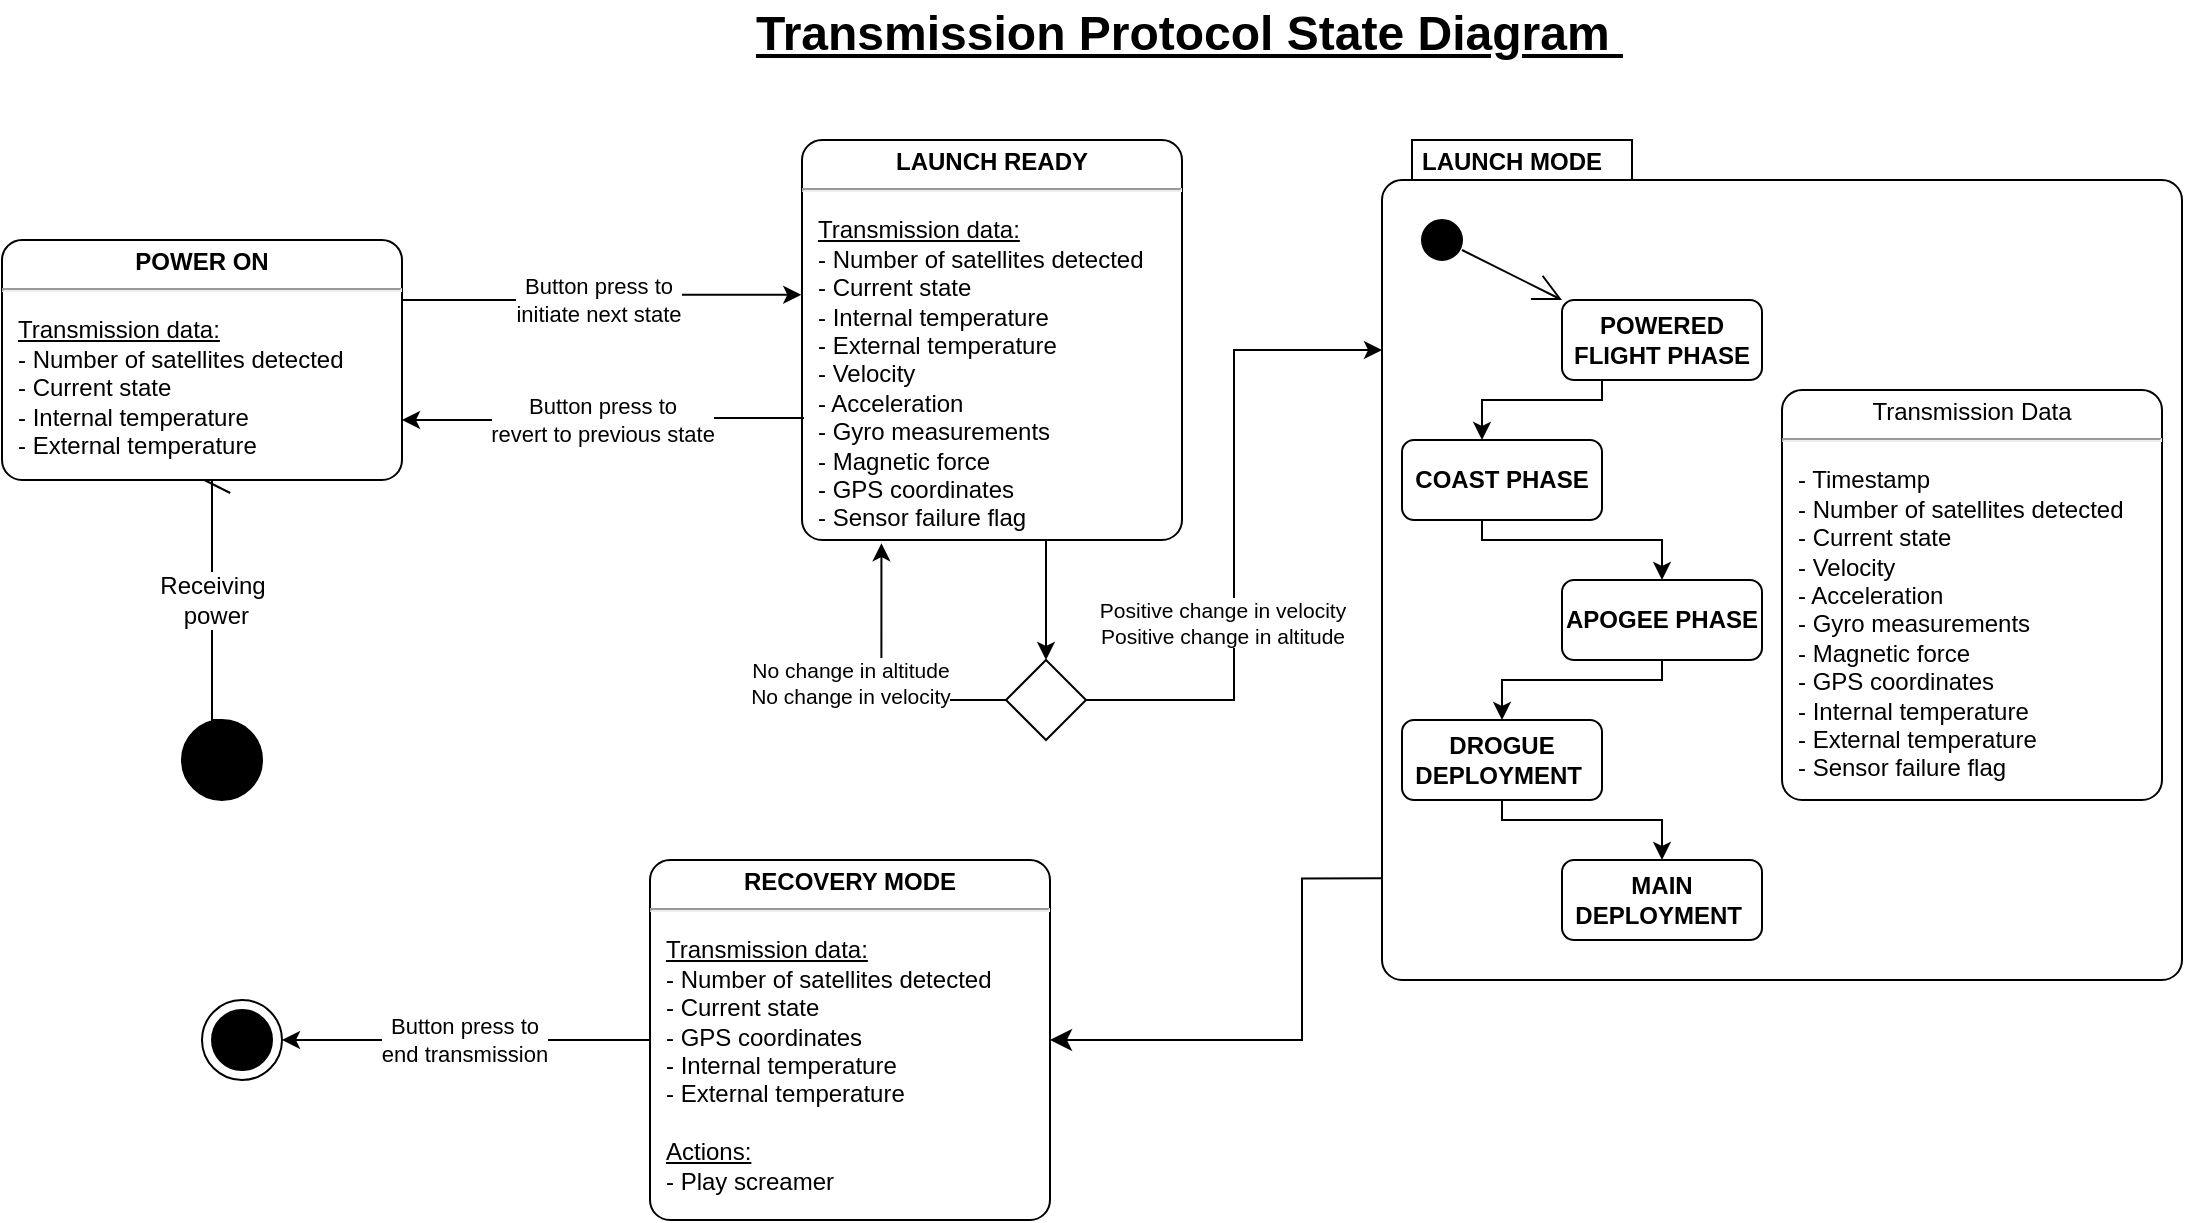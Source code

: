 <mxfile version="22.1.21" type="device">
  <diagram name="CARM state diagram" id="pw5OKiEH366dZnfy1Ik5">
    <mxGraphModel dx="1235" dy="655" grid="1" gridSize="10" guides="1" tooltips="1" connect="1" arrows="1" fold="1" page="1" pageScale="1" pageWidth="850" pageHeight="1100" math="0" shadow="0">
      <root>
        <mxCell id="wuH4Zu86SxaXAd_5PtIq-0" />
        <mxCell id="wuH4Zu86SxaXAd_5PtIq-1" parent="wuH4Zu86SxaXAd_5PtIq-0" />
        <mxCell id="wuH4Zu86SxaXAd_5PtIq-2" value="" style="shape=ellipse;html=1;fillColor=#000000;fontSize=18;fontColor=#000000;strokeColor=#000000;" parent="wuH4Zu86SxaXAd_5PtIq-1" vertex="1">
          <mxGeometry x="140" y="400" width="40" height="40" as="geometry" />
        </mxCell>
        <mxCell id="wuH4Zu86SxaXAd_5PtIq-3" value="" style="shape=mxgraph.sysml.actFinal;html=1;verticalLabelPosition=bottom;labelBackgroundColor=#ffffff;verticalAlign=top;fontColor=#000000;fillColor=#FFFFFF;strokeColor=#000000;" parent="wuH4Zu86SxaXAd_5PtIq-1" vertex="1">
          <mxGeometry x="150" y="540" width="40" height="40" as="geometry" />
        </mxCell>
        <mxCell id="_izyGURYxtRqP74nNibb-6" style="edgeStyle=orthogonalEdgeStyle;rounded=0;orthogonalLoop=1;jettySize=auto;html=1;entryX=-0.002;entryY=0.387;entryDx=0;entryDy=0;entryPerimeter=0;exitX=1;exitY=0.25;exitDx=0;exitDy=0;exitPerimeter=0;" parent="wuH4Zu86SxaXAd_5PtIq-1" source="iHzWZplmQ0m5VMdAqqLW-0" target="_izyGURYxtRqP74nNibb-8" edge="1">
          <mxGeometry relative="1" as="geometry">
            <mxPoint x="757.6" y="156.18" as="targetPoint" />
            <mxPoint x="-10" y="409.5" as="sourcePoint" />
          </mxGeometry>
        </mxCell>
        <mxCell id="_izyGURYxtRqP74nNibb-7" value="Button press to&lt;br&gt;initiate next state" style="edgeLabel;html=1;align=center;verticalAlign=middle;resizable=0;points=[];" parent="_izyGURYxtRqP74nNibb-6" vertex="1" connectable="0">
          <mxGeometry x="-0.03" relative="1" as="geometry">
            <mxPoint as="offset" />
          </mxGeometry>
        </mxCell>
        <mxCell id="wuH4Zu86SxaXAd_5PtIq-8" value="LAUNCH MODE" style="shape=mxgraph.sysml.compState;align=left;verticalAlign=top;spacingTop=-3;spacingLeft=18;strokeWidth=1;recursiveResize=0;fontColor=#000000;strokeColor=#000000;fillColor=#FFFFFF;fontStyle=1" parent="wuH4Zu86SxaXAd_5PtIq-1" vertex="1">
          <mxGeometry x="740" y="110" width="400" height="420" as="geometry" />
        </mxCell>
        <mxCell id="wuH4Zu86SxaXAd_5PtIq-9" value="" style="shape=ellipse;html=1;fillColor=#000000;verticalLabelPosition=bottom;labelBackgroundColor=#ffffff;verticalAlign=top;fontColor=#000000;strokeColor=#000000;" parent="wuH4Zu86SxaXAd_5PtIq-8" vertex="1">
          <mxGeometry x="20" y="40" width="20" height="20" as="geometry" />
        </mxCell>
        <mxCell id="_izyGURYxtRqP74nNibb-16" value="&lt;p style=&quot;margin: 0px ; margin-top: 4px ; text-align: center&quot;&gt;Transmission Data&lt;/p&gt;&lt;hr&gt;&lt;p&gt;&lt;/p&gt;&lt;p style=&quot;margin: 0px ; margin-left: 8px ; text-align: left&quot;&gt;&lt;span style=&quot;background-color: initial;&quot;&gt;- Timestamp&lt;/span&gt;&lt;/p&gt;&lt;p style=&quot;margin: 0px ; margin-left: 8px ; text-align: left&quot;&gt;&lt;span style=&quot;background-color: initial;&quot;&gt;-&amp;nbsp;&lt;/span&gt;&lt;span style=&quot;background-color: initial;&quot;&gt;Number of satellites detected&amp;nbsp;&lt;/span&gt;&lt;/p&gt;&lt;p style=&quot;border-color: var(--border-color); margin: 0px 0px 0px 8px; text-align: left;&quot;&gt;- Current state&lt;/p&gt;&lt;p style=&quot;border-color: var(--border-color); margin: 0px 0px 0px 8px; text-align: left;&quot;&gt;- Velocity&lt;/p&gt;&lt;p style=&quot;border-color: var(--border-color); margin: 0px 0px 0px 8px; text-align: left;&quot;&gt;- Acceleration&lt;/p&gt;&lt;p style=&quot;border-color: var(--border-color); margin: 0px 0px 0px 8px; text-align: left;&quot;&gt;- Gyro measurements&lt;/p&gt;&lt;p style=&quot;border-color: var(--border-color); margin: 0px 0px 0px 8px; text-align: left;&quot;&gt;- Magnetic force&lt;/p&gt;&lt;p style=&quot;border-color: var(--border-color); margin: 0px 0px 0px 8px; text-align: left;&quot;&gt;- GPS coordinates&lt;/p&gt;&lt;p style=&quot;margin: 0px ; margin-left: 8px ; text-align: left&quot;&gt;- Internal temperature&lt;/p&gt;&lt;p style=&quot;margin: 0px ; margin-left: 8px ; text-align: left&quot;&gt;- External temperature&lt;/p&gt;&lt;p style=&quot;margin: 0px ; margin-left: 8px ; text-align: left&quot;&gt;- Sensor failure flag&lt;/p&gt;" style="shape=mxgraph.sysml.simpleState;html=1;overflow=fill;whiteSpace=wrap;align=center;fontColor=#000000;fillColor=#FFFFFF;strokeColor=#000000;" parent="wuH4Zu86SxaXAd_5PtIq-8" vertex="1">
          <mxGeometry x="200" y="125" width="190" height="205" as="geometry" />
        </mxCell>
        <mxCell id="wuH4Zu86SxaXAd_5PtIq-12" value="" style="strokeColor=#000000;fillColor=inherit;gradientColor=inherit;edgeStyle=none;html=1;endArrow=open;endSize=12;fontColor=#000000;entryX=0;entryY=0;entryDx=0;entryDy=0;" parent="wuH4Zu86SxaXAd_5PtIq-8" source="wuH4Zu86SxaXAd_5PtIq-9" target="_izyGURYxtRqP74nNibb-18" edge="1">
          <mxGeometry relative="1" as="geometry">
            <mxPoint x="80" y="70" as="targetPoint" />
          </mxGeometry>
        </mxCell>
        <mxCell id="_izyGURYxtRqP74nNibb-27" value="" style="edgeStyle=orthogonalEdgeStyle;rounded=0;orthogonalLoop=1;jettySize=auto;html=1;" parent="wuH4Zu86SxaXAd_5PtIq-8" source="_izyGURYxtRqP74nNibb-18" target="_izyGURYxtRqP74nNibb-26" edge="1">
          <mxGeometry relative="1" as="geometry">
            <Array as="points">
              <mxPoint x="110" y="130" />
              <mxPoint x="50" y="130" />
            </Array>
          </mxGeometry>
        </mxCell>
        <mxCell id="_izyGURYxtRqP74nNibb-18" value="&lt;b&gt;POWERED FLIGHT PHASE&lt;/b&gt;" style="shape=rect;rounded=1;html=1;whiteSpace=wrap;align=center;fontColor=#000000;fillColor=#ffffff;strokeColor=#000000;" parent="wuH4Zu86SxaXAd_5PtIq-8" vertex="1">
          <mxGeometry x="90" y="80" width="100" height="40" as="geometry" />
        </mxCell>
        <mxCell id="_izyGURYxtRqP74nNibb-29" value="" style="edgeStyle=orthogonalEdgeStyle;rounded=0;orthogonalLoop=1;jettySize=auto;html=1;" parent="wuH4Zu86SxaXAd_5PtIq-8" source="_izyGURYxtRqP74nNibb-26" target="_izyGURYxtRqP74nNibb-28" edge="1">
          <mxGeometry relative="1" as="geometry">
            <Array as="points">
              <mxPoint x="50" y="200" />
              <mxPoint x="140" y="200" />
            </Array>
          </mxGeometry>
        </mxCell>
        <mxCell id="_izyGURYxtRqP74nNibb-26" value="&lt;b&gt;COAST PHASE&lt;/b&gt;" style="shape=rect;rounded=1;html=1;whiteSpace=wrap;align=center;fontColor=#000000;fillColor=#ffffff;strokeColor=#000000;" parent="wuH4Zu86SxaXAd_5PtIq-8" vertex="1">
          <mxGeometry x="10" y="150" width="100" height="40" as="geometry" />
        </mxCell>
        <mxCell id="_izyGURYxtRqP74nNibb-31" value="" style="edgeStyle=orthogonalEdgeStyle;rounded=0;orthogonalLoop=1;jettySize=auto;html=1;" parent="wuH4Zu86SxaXAd_5PtIq-8" source="_izyGURYxtRqP74nNibb-28" target="_izyGURYxtRqP74nNibb-30" edge="1">
          <mxGeometry relative="1" as="geometry">
            <Array as="points">
              <mxPoint x="140" y="270" />
              <mxPoint x="60" y="270" />
            </Array>
          </mxGeometry>
        </mxCell>
        <mxCell id="_izyGURYxtRqP74nNibb-28" value="&lt;b&gt;APOGEE PHASE&lt;/b&gt;" style="shape=rect;rounded=1;html=1;whiteSpace=wrap;align=center;fontColor=#000000;fillColor=#ffffff;strokeColor=#000000;" parent="wuH4Zu86SxaXAd_5PtIq-8" vertex="1">
          <mxGeometry x="90" y="220" width="100" height="40" as="geometry" />
        </mxCell>
        <mxCell id="_izyGURYxtRqP74nNibb-33" value="" style="edgeStyle=orthogonalEdgeStyle;rounded=0;orthogonalLoop=1;jettySize=auto;html=1;" parent="wuH4Zu86SxaXAd_5PtIq-8" source="_izyGURYxtRqP74nNibb-30" target="_izyGURYxtRqP74nNibb-32" edge="1">
          <mxGeometry relative="1" as="geometry">
            <Array as="points">
              <mxPoint x="60" y="340" />
              <mxPoint x="140" y="340" />
            </Array>
          </mxGeometry>
        </mxCell>
        <mxCell id="_izyGURYxtRqP74nNibb-30" value="&lt;b&gt;DROGUE DEPLOYMENT&amp;nbsp;&lt;/b&gt;" style="shape=rect;rounded=1;html=1;whiteSpace=wrap;align=center;fontColor=#000000;fillColor=#ffffff;strokeColor=#000000;" parent="wuH4Zu86SxaXAd_5PtIq-8" vertex="1">
          <mxGeometry x="10" y="290" width="100" height="40" as="geometry" />
        </mxCell>
        <mxCell id="_izyGURYxtRqP74nNibb-32" value="&lt;b&gt;MAIN DEPLOYMENT&amp;nbsp;&lt;/b&gt;" style="shape=rect;rounded=1;html=1;whiteSpace=wrap;align=center;fontColor=#000000;fillColor=#ffffff;strokeColor=#000000;" parent="wuH4Zu86SxaXAd_5PtIq-8" vertex="1">
          <mxGeometry x="90" y="360" width="100" height="40" as="geometry" />
        </mxCell>
        <mxCell id="wuH4Zu86SxaXAd_5PtIq-23" value="&lt;font style=&quot;font-size: 24px;&quot;&gt;Transmission Protocol State Diagram&amp;nbsp;&lt;/font&gt;" style="text;html=1;resizable=0;points=[];autosize=1;align=left;verticalAlign=top;spacingTop=-4;fontColor=#000000;fontSize=24;fontStyle=5" parent="wuH4Zu86SxaXAd_5PtIq-1" vertex="1">
          <mxGeometry x="425" y="40" width="460" height="40" as="geometry" />
        </mxCell>
        <mxCell id="_izyGURYxtRqP74nNibb-0" style="edgeStyle=orthogonalEdgeStyle;rounded=0;orthogonalLoop=1;jettySize=auto;html=1;exitX=0.5;exitY=1;exitDx=0;exitDy=0;exitPerimeter=0;" parent="wuH4Zu86SxaXAd_5PtIq-1" source="wuH4Zu86SxaXAd_5PtIq-3" target="wuH4Zu86SxaXAd_5PtIq-3" edge="1">
          <mxGeometry relative="1" as="geometry" />
        </mxCell>
        <mxCell id="_izyGURYxtRqP74nNibb-3" value="" style="edgeStyle=elbowEdgeStyle;html=1;elbow=horizontal;align=right;verticalAlign=bottom;rounded=0;labelBackgroundColor=none;endArrow=open;endSize=12;fontColor=#000000;strokeColor=#000000;entryX=0.5;entryY=1;entryDx=0;entryDy=0;entryPerimeter=0;exitX=0.5;exitY=0;exitDx=0;exitDy=0;" parent="wuH4Zu86SxaXAd_5PtIq-1" source="wuH4Zu86SxaXAd_5PtIq-2" target="iHzWZplmQ0m5VMdAqqLW-0" edge="1">
          <mxGeometry relative="1" as="geometry">
            <mxPoint x="210" y="420" as="sourcePoint" />
            <mxPoint x="200.0" y="160" as="targetPoint" />
            <Array as="points" />
          </mxGeometry>
        </mxCell>
        <mxCell id="_izyGURYxtRqP74nNibb-4" value="Receiving&lt;br&gt;&amp;nbsp;power" style="text;html=1;resizable=0;points=[];align=center;verticalAlign=middle;labelBackgroundColor=#ffffff;fontColor=#000000;" parent="_izyGURYxtRqP74nNibb-3" vertex="1" connectable="0">
          <mxGeometry y="-9" relative="1" as="geometry">
            <mxPoint x="-9" as="offset" />
          </mxGeometry>
        </mxCell>
        <mxCell id="_izyGURYxtRqP74nNibb-10" style="edgeStyle=orthogonalEdgeStyle;rounded=0;orthogonalLoop=1;jettySize=auto;html=1;exitX=0.75;exitY=1;exitDx=0;exitDy=0;exitPerimeter=0;entryX=0.5;entryY=0;entryDx=0;entryDy=0;" parent="wuH4Zu86SxaXAd_5PtIq-1" source="_izyGURYxtRqP74nNibb-8" target="_izyGURYxtRqP74nNibb-9" edge="1">
          <mxGeometry relative="1" as="geometry">
            <mxPoint x="570" y="360" as="targetPoint" />
            <Array as="points">
              <mxPoint x="572" y="250" />
            </Array>
          </mxGeometry>
        </mxCell>
        <mxCell id="_izyGURYxtRqP74nNibb-8" value="&lt;p style=&quot;margin: 0px ; margin-top: 4px ; text-align: center&quot;&gt;&lt;b&gt;LAUNCH READY&lt;/b&gt;&lt;/p&gt;&lt;hr&gt;&lt;p&gt;&lt;/p&gt;&lt;p style=&quot;margin: 0px ; margin-left: 8px ; text-align: left&quot;&gt;&lt;u&gt;Transmission data:&lt;/u&gt;&lt;/p&gt;&lt;p style=&quot;border-color: var(--border-color); margin: 0px 0px 0px 8px; text-align: left;&quot;&gt;- Number of satellites detected&amp;nbsp;&lt;/p&gt;&lt;p style=&quot;border-color: var(--border-color); margin: 0px 0px 0px 8px; text-align: left;&quot;&gt;- Current state&lt;/p&gt;&lt;p style=&quot;margin: 0px ; margin-left: 8px ; text-align: left&quot;&gt;- Internal temperature&lt;/p&gt;&lt;p style=&quot;margin: 0px ; margin-left: 8px ; text-align: left&quot;&gt;- External temperature&lt;/p&gt;&lt;p style=&quot;margin: 0px ; margin-left: 8px ; text-align: left&quot;&gt;- Velocity&lt;/p&gt;&lt;p style=&quot;border-color: var(--border-color); margin: 0px 0px 0px 8px; text-align: left;&quot;&gt;- Acceleration&lt;/p&gt;&lt;p style=&quot;border-color: var(--border-color); margin: 0px 0px 0px 8px; text-align: left;&quot;&gt;- Gyro measurements&lt;/p&gt;&lt;p style=&quot;border-color: var(--border-color); margin: 0px 0px 0px 8px; text-align: left;&quot;&gt;- Magnetic force&lt;/p&gt;&lt;p style=&quot;border-color: var(--border-color); margin: 0px 0px 0px 8px; text-align: left;&quot;&gt;- GPS coordinates&lt;/p&gt;&lt;p style=&quot;border-color: var(--border-color); margin: 0px 0px 0px 8px; text-align: left;&quot;&gt;- Sensor failure flag&lt;/p&gt;" style="shape=mxgraph.sysml.simpleState;html=1;overflow=fill;whiteSpace=wrap;align=center;fontColor=#000000;fillColor=#FFFFFF;strokeColor=#000000;" parent="wuH4Zu86SxaXAd_5PtIq-1" vertex="1">
          <mxGeometry x="450" y="110" width="190" height="200" as="geometry" />
        </mxCell>
        <mxCell id="_izyGURYxtRqP74nNibb-12" style="edgeStyle=orthogonalEdgeStyle;rounded=0;orthogonalLoop=1;jettySize=auto;html=1;entryX=0;entryY=0;entryDx=0;entryDy=105;entryPerimeter=0;exitX=1;exitY=0.5;exitDx=0;exitDy=0;fontSize=10;" parent="wuH4Zu86SxaXAd_5PtIq-1" source="_izyGURYxtRqP74nNibb-9" target="wuH4Zu86SxaXAd_5PtIq-8" edge="1">
          <mxGeometry relative="1" as="geometry">
            <mxPoint x="850" y="180" as="targetPoint" />
            <mxPoint x="750" y="190" as="sourcePoint" />
          </mxGeometry>
        </mxCell>
        <mxCell id="_izyGURYxtRqP74nNibb-14" value="Positive change in velocity&lt;br style=&quot;font-size: 10.5px;&quot;&gt;Positive change in altitude" style="edgeLabel;html=1;align=center;verticalAlign=middle;resizable=0;points=[];fontSize=10.5;" parent="_izyGURYxtRqP74nNibb-12" vertex="1" connectable="0">
          <mxGeometry x="-0.102" y="1" relative="1" as="geometry">
            <mxPoint x="-5" y="32" as="offset" />
          </mxGeometry>
        </mxCell>
        <mxCell id="_izyGURYxtRqP74nNibb-9" value="" style="shape=rhombus;html=1;labelPosition=right;align=left;verticalAlign=middle;fontColor=#000000;strokeColor=#000000;fillColor=#FFFFFF;" parent="wuH4Zu86SxaXAd_5PtIq-1" vertex="1">
          <mxGeometry x="552" y="370" width="40" height="40" as="geometry" />
        </mxCell>
        <mxCell id="_izyGURYxtRqP74nNibb-11" style="edgeStyle=orthogonalEdgeStyle;rounded=0;orthogonalLoop=1;jettySize=auto;html=1;exitX=0;exitY=0.5;exitDx=0;exitDy=0;entryX=0.209;entryY=1.008;entryDx=0;entryDy=0;entryPerimeter=0;" parent="wuH4Zu86SxaXAd_5PtIq-1" source="_izyGURYxtRqP74nNibb-9" target="_izyGURYxtRqP74nNibb-8" edge="1">
          <mxGeometry relative="1" as="geometry">
            <mxPoint x="530" y="390" as="sourcePoint" />
            <mxPoint x="490" y="340" as="targetPoint" />
            <Array as="points">
              <mxPoint x="490" y="390" />
            </Array>
          </mxGeometry>
        </mxCell>
        <mxCell id="_izyGURYxtRqP74nNibb-13" value="No change in altitude&lt;br style=&quot;font-size: 10.5px;&quot;&gt;No change in velocity" style="edgeLabel;html=1;align=center;verticalAlign=middle;resizable=0;points=[];fontSize=10.5;" parent="_izyGURYxtRqP74nNibb-11" vertex="1" connectable="0">
          <mxGeometry x="0.114" y="2" relative="1" as="geometry">
            <mxPoint x="-14" y="7" as="offset" />
          </mxGeometry>
        </mxCell>
        <mxCell id="_izyGURYxtRqP74nNibb-50" value="" style="edgeStyle=segmentEdgeStyle;endArrow=classic;html=1;curved=0;rounded=0;endSize=8;startSize=8;sourcePerimeterSpacing=0;targetPerimeterSpacing=0;exitX=-0.001;exitY=0.879;exitDx=0;exitDy=0;exitPerimeter=0;entryX=1;entryY=0.5;entryDx=0;entryDy=0;entryPerimeter=0;" parent="wuH4Zu86SxaXAd_5PtIq-1" target="_izyGURYxtRqP74nNibb-51" edge="1">
          <mxGeometry width="100" relative="1" as="geometry">
            <mxPoint x="740.0" y="479.18" as="sourcePoint" />
            <mxPoint x="525.4" y="560" as="targetPoint" />
            <Array as="points">
              <mxPoint x="700" y="479" />
              <mxPoint x="700" y="560" />
            </Array>
          </mxGeometry>
        </mxCell>
        <mxCell id="_izyGURYxtRqP74nNibb-52" value="" style="edgeStyle=orthogonalEdgeStyle;rounded=0;orthogonalLoop=1;jettySize=auto;html=1;" parent="wuH4Zu86SxaXAd_5PtIq-1" source="_izyGURYxtRqP74nNibb-51" target="wuH4Zu86SxaXAd_5PtIq-3" edge="1">
          <mxGeometry relative="1" as="geometry" />
        </mxCell>
        <mxCell id="pV1_nWLc1XVgZGlxJOyn-1" value="Button press to &lt;br&gt;end transmission" style="edgeLabel;html=1;align=center;verticalAlign=middle;resizable=0;points=[];" vertex="1" connectable="0" parent="_izyGURYxtRqP74nNibb-52">
          <mxGeometry x="0.252" y="3" relative="1" as="geometry">
            <mxPoint x="22" y="-3" as="offset" />
          </mxGeometry>
        </mxCell>
        <mxCell id="_izyGURYxtRqP74nNibb-51" value="&lt;p style=&quot;margin: 0px ; margin-top: 4px ; text-align: center&quot;&gt;&lt;b&gt;RECOVERY MODE&lt;/b&gt;&lt;/p&gt;&lt;hr&gt;&lt;p&gt;&lt;/p&gt;&lt;p style=&quot;margin: 0px ; margin-left: 8px ; text-align: left&quot;&gt;&lt;u&gt;Transmission data:&lt;/u&gt;&lt;/p&gt;&lt;p style=&quot;border-color: var(--border-color); margin: 0px 0px 0px 8px; text-align: left;&quot;&gt;- Number of satellites detected&amp;nbsp;&lt;br style=&quot;border-color: var(--border-color);&quot;&gt;&lt;/p&gt;&lt;p style=&quot;border-color: var(--border-color); margin: 0px 0px 0px 8px; text-align: left;&quot;&gt;- Current state&lt;/p&gt;&lt;p style=&quot;border-color: var(--border-color); margin: 0px 0px 0px 8px; text-align: left;&quot;&gt;- GPS coordinates&lt;/p&gt;&lt;p style=&quot;border-color: var(--border-color); margin: 0px 0px 0px 8px; text-align: left;&quot;&gt;- Internal temperature&lt;/p&gt;&lt;p style=&quot;border-color: var(--border-color); margin: 0px 0px 0px 8px; text-align: left;&quot;&gt;- External temperature&lt;/p&gt;&lt;p style=&quot;border-color: var(--border-color); margin: 0px 0px 0px 8px; text-align: left;&quot;&gt;&lt;br&gt;&lt;/p&gt;&lt;p style=&quot;border-color: var(--border-color); margin: 0px 0px 0px 8px; text-align: left;&quot;&gt;&lt;u&gt;Actions:&lt;/u&gt;&lt;/p&gt;&lt;p style=&quot;border-color: var(--border-color); margin: 0px 0px 0px 8px; text-align: left;&quot;&gt;- Play screamer&lt;/p&gt;" style="shape=mxgraph.sysml.simpleState;html=1;overflow=fill;whiteSpace=wrap;align=center;fontColor=#000000;fillColor=#FFFFFF;strokeColor=#000000;" parent="wuH4Zu86SxaXAd_5PtIq-1" vertex="1">
          <mxGeometry x="374" y="470" width="200" height="180" as="geometry" />
        </mxCell>
        <mxCell id="iHzWZplmQ0m5VMdAqqLW-0" value="&lt;p style=&quot;margin: 0px ; margin-top: 4px ; text-align: center&quot;&gt;&lt;b&gt;POWER ON&lt;/b&gt;&lt;/p&gt;&lt;hr&gt;&lt;p&gt;&lt;/p&gt;&lt;p style=&quot;margin: 0px ; margin-left: 8px ; text-align: left&quot;&gt;&lt;u&gt;Transmission data:&lt;/u&gt;&lt;/p&gt;&lt;p style=&quot;border-color: var(--border-color); margin: 0px 0px 0px 8px; text-align: left;&quot;&gt;- Number of satellites detected&amp;nbsp;&lt;/p&gt;&lt;p style=&quot;border-color: var(--border-color); margin: 0px 0px 0px 8px; text-align: left;&quot;&gt;- Current state&lt;/p&gt;&lt;p style=&quot;margin: 0px ; margin-left: 8px ; text-align: left&quot;&gt;- Internal temperature&lt;/p&gt;&lt;p style=&quot;margin: 0px ; margin-left: 8px ; text-align: left&quot;&gt;- External temperature&lt;/p&gt;" style="shape=mxgraph.sysml.simpleState;html=1;overflow=fill;whiteSpace=wrap;align=center;fontColor=#000000;fillColor=#FFFFFF;strokeColor=#000000;" vertex="1" parent="wuH4Zu86SxaXAd_5PtIq-1">
          <mxGeometry x="50" y="160" width="200" height="120" as="geometry" />
        </mxCell>
        <mxCell id="pV1_nWLc1XVgZGlxJOyn-8" style="edgeStyle=orthogonalEdgeStyle;rounded=0;orthogonalLoop=1;jettySize=auto;html=1;exitX=0.005;exitY=0.695;exitDx=0;exitDy=0;exitPerimeter=0;entryX=1;entryY=0.75;entryDx=0;entryDy=0;entryPerimeter=0;" edge="1" parent="wuH4Zu86SxaXAd_5PtIq-1" source="_izyGURYxtRqP74nNibb-8" target="iHzWZplmQ0m5VMdAqqLW-0">
          <mxGeometry relative="1" as="geometry" />
        </mxCell>
        <mxCell id="pV1_nWLc1XVgZGlxJOyn-9" value="Button press to&lt;br style=&quot;border-color: var(--border-color);&quot;&gt;revert to previous state" style="edgeLabel;html=1;align=center;verticalAlign=middle;resizable=0;points=[];" vertex="1" connectable="0" parent="pV1_nWLc1XVgZGlxJOyn-8">
          <mxGeometry x="0.258" relative="1" as="geometry">
            <mxPoint x="25" as="offset" />
          </mxGeometry>
        </mxCell>
      </root>
    </mxGraphModel>
  </diagram>
</mxfile>

